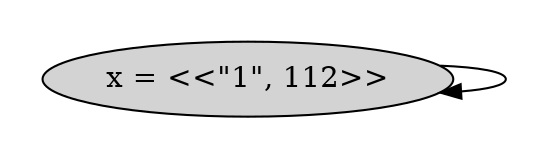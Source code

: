strict digraph DiskGraph {
nodesep=0.35;
subgraph cluster_graph {
color="white";
8354080806683174181 [label="x = <<\"1\", 112>>",style = filled]
8354080806683174181 -> 8354080806683174181 [label="",color="black",fontcolor="black"];
{rank = same; 8354080806683174181;}
}
}
